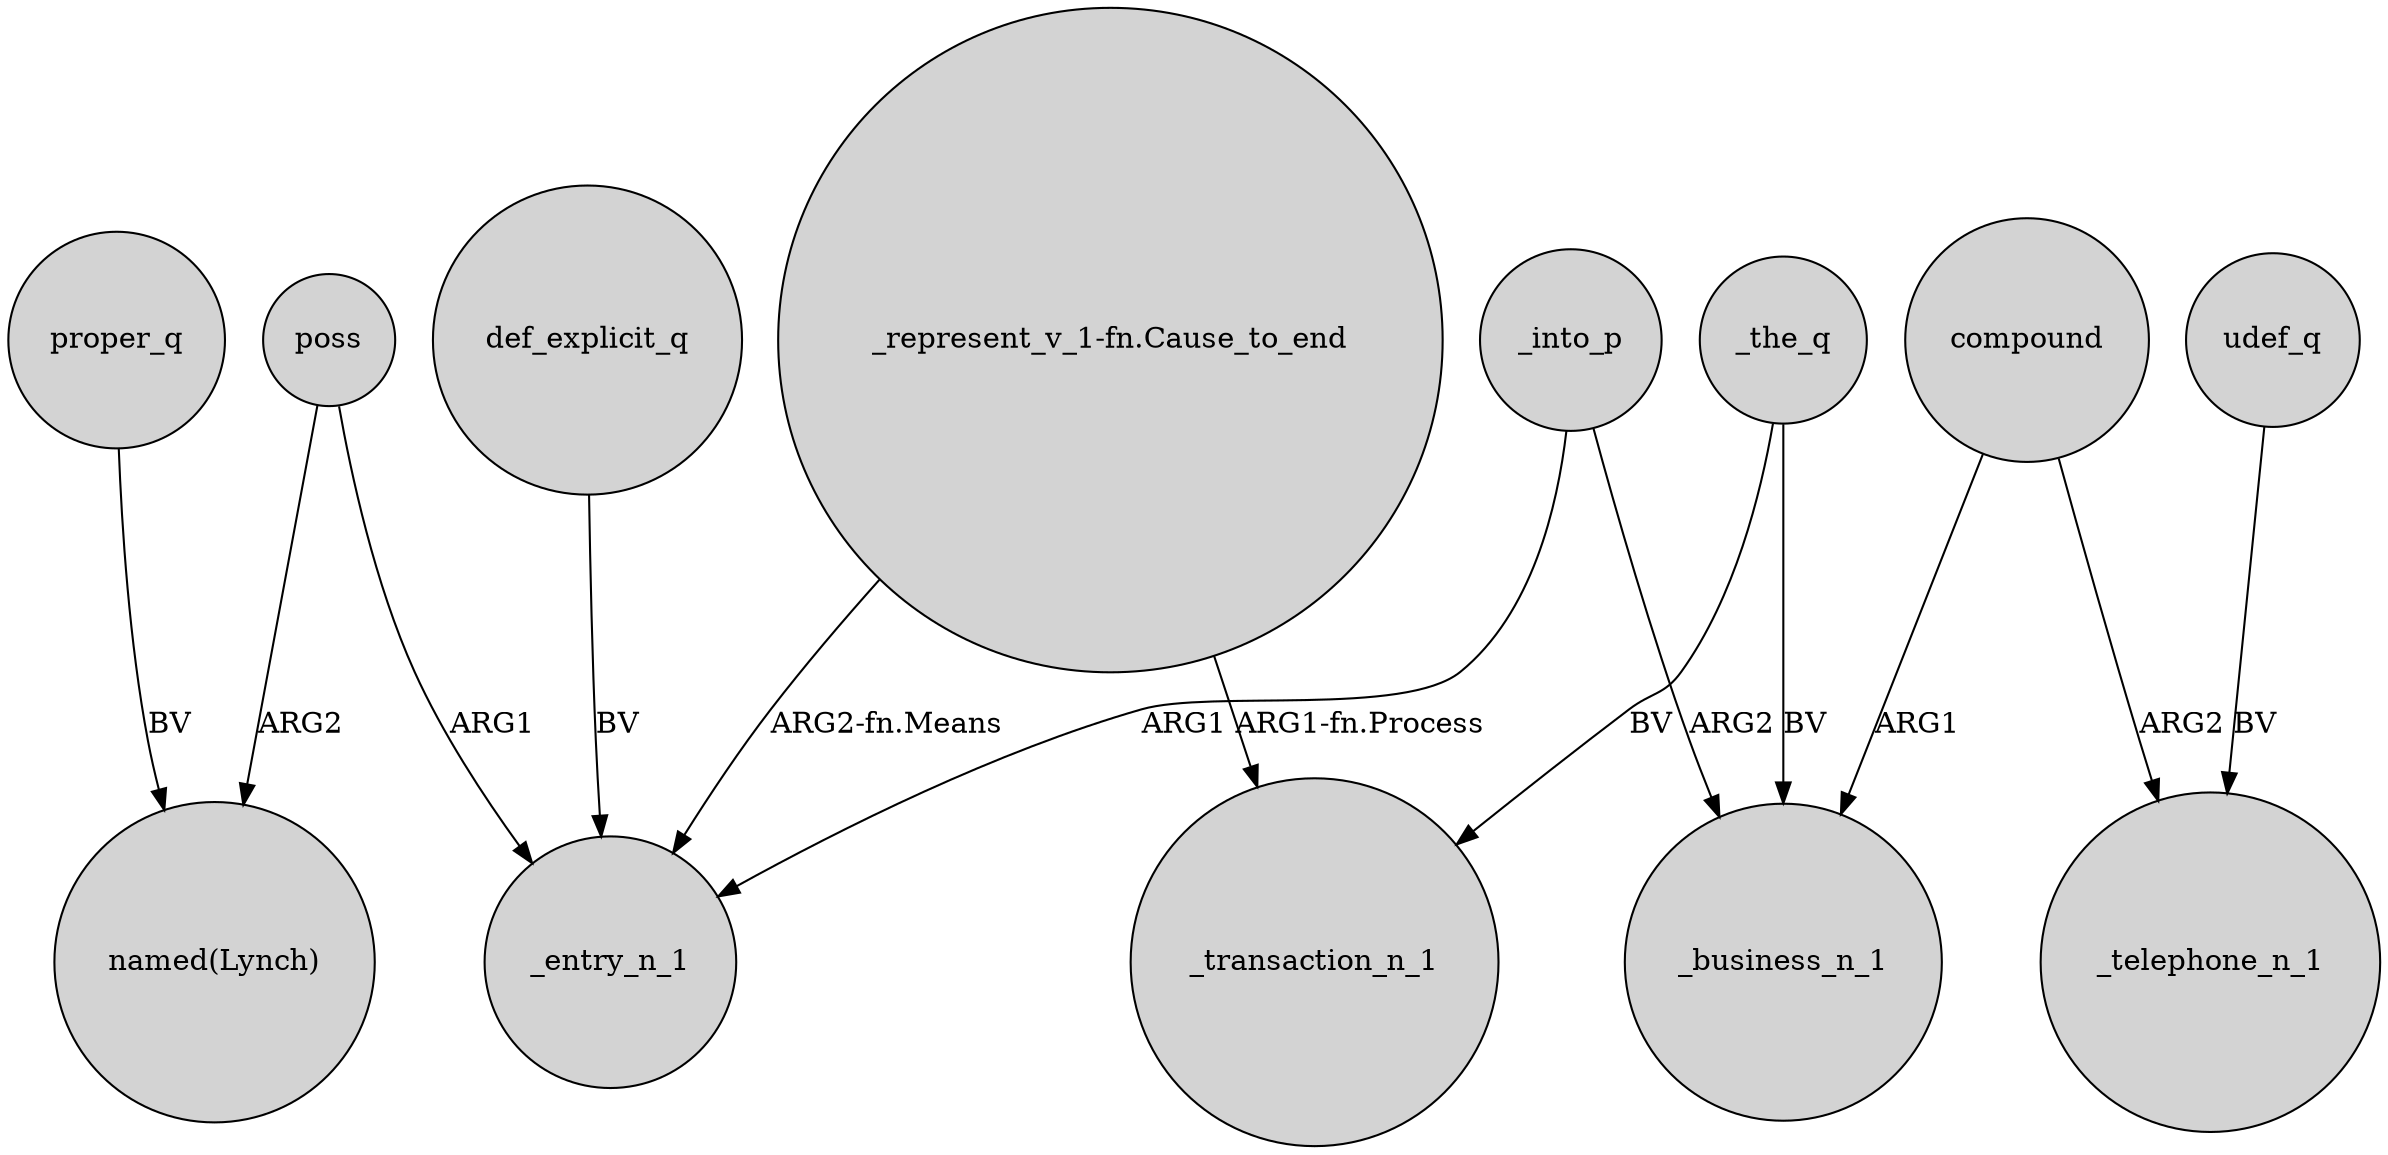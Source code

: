 digraph {
	node [shape=circle style=filled]
	poss -> _entry_n_1 [label=ARG1]
	compound -> _telephone_n_1 [label=ARG2]
	_into_p -> _business_n_1 [label=ARG2]
	_into_p -> _entry_n_1 [label=ARG1]
	"_represent_v_1-fn.Cause_to_end" -> _entry_n_1 [label="ARG2-fn.Means"]
	udef_q -> _telephone_n_1 [label=BV]
	def_explicit_q -> _entry_n_1 [label=BV]
	compound -> _business_n_1 [label=ARG1]
	poss -> "named(Lynch)" [label=ARG2]
	proper_q -> "named(Lynch)" [label=BV]
	_the_q -> _transaction_n_1 [label=BV]
	"_represent_v_1-fn.Cause_to_end" -> _transaction_n_1 [label="ARG1-fn.Process"]
	_the_q -> _business_n_1 [label=BV]
}
